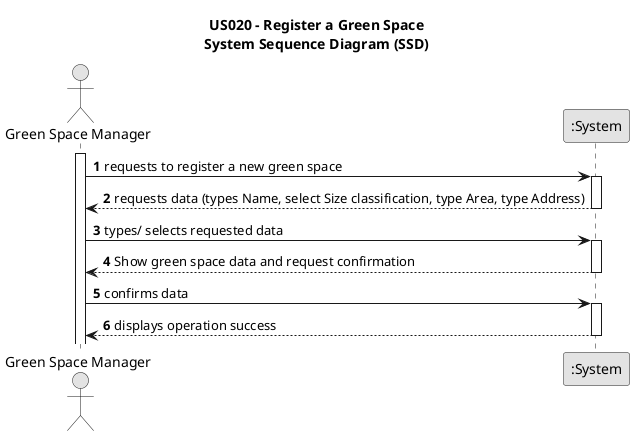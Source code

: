 @startuml
skinparam monochrome true
skinparam packageStyle rectangle
skinparam shadowing false

title US020 - Register a Green Space\nSystem Sequence Diagram (SSD)

autonumber

actor "Green Space Manager" as GSM
participant ":System" as System

activate GSM

    GSM -> System : requests to register a new green space
    activate System

        System --> GSM : requests data (types Name, select Size classification, type Area, type Address)
    deactivate System

    GSM -> System : types/ selects requested data
    activate System

        System --> GSM : Show green space data and request confirmation
        deactivate System

        GSM -> System : confirms data
        activate System

        System --> GSM : displays operation success
        
    deactivate System

@enduml
